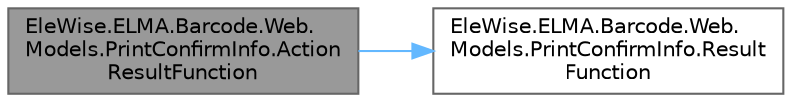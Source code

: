 digraph "EleWise.ELMA.Barcode.Web.Models.PrintConfirmInfo.ActionResultFunction"
{
 // LATEX_PDF_SIZE
  bgcolor="transparent";
  edge [fontname=Helvetica,fontsize=10,labelfontname=Helvetica,labelfontsize=10];
  node [fontname=Helvetica,fontsize=10,shape=box,height=0.2,width=0.4];
  rankdir="LR";
  Node1 [id="Node000001",label="EleWise.ELMA.Barcode.Web.\lModels.PrintConfirmInfo.Action\lResultFunction",height=0.2,width=0.4,color="gray40", fillcolor="grey60", style="filled", fontcolor="black",tooltip=" "];
  Node1 -> Node2 [id="edge1_Node000001_Node000002",color="steelblue1",style="solid",tooltip=" "];
  Node2 [id="Node000002",label="EleWise.ELMA.Barcode.Web.\lModels.PrintConfirmInfo.Result\lFunction",height=0.2,width=0.4,color="grey40", fillcolor="white", style="filled",URL="$class_ele_wise_1_1_e_l_m_a_1_1_barcode_1_1_web_1_1_models_1_1_print_confirm_info.html#a0696e387e2ef4a483e8b2dce02209d4f",tooltip=" "];
}
